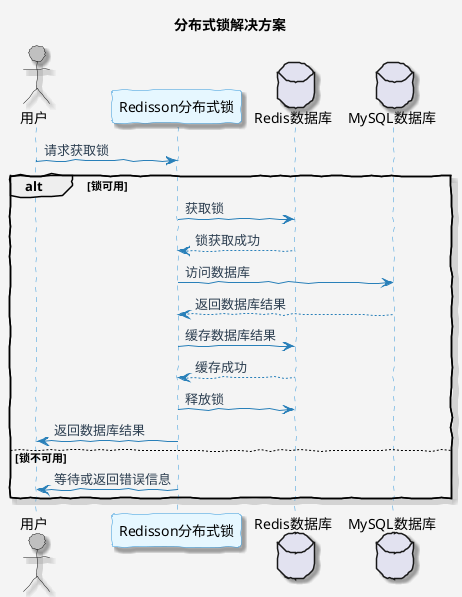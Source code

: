@startuml
skinparam backgroundColor #F4F4F4
skinparam shadowing true
skinparam handwritten true
skinparam sequence {
    ActorBackgroundColor #C0C0C0
    LifeLineBackgroundColor #F0F0F0
    LifeLineBorderColor #3498DB
    ParticipantBorderColor #3498DB
    ParticipantBackgroundColor #E6F7FF
    ArrowColor #2980B9
    ArrowFontColor #2C3E50
    FontColor #2C3E50
    FontSize 12
}

actor User as "用户"
participant DistributedLock as "Redisson分布式锁"
database Redis as "Redis数据库"
database MySQL as "MySQL数据库"

title 分布式锁解决方案

' 用户请求阶段
User -> DistributedLock: 请求获取锁
alt 锁可用
    DistributedLock -> Redis: 获取锁
    Redis --> DistributedLock: 锁获取成功
    DistributedLock -> MySQL: 访问数据库
    MySQL --> DistributedLock: 返回数据库结果
    DistributedLock -> Redis: 缓存数据库结果
    Redis --> DistributedLock: 缓存成功
    DistributedLock -> Redis: 释放锁
    DistributedLock -> User: 返回数据库结果
else 锁不可用
    DistributedLock -> User: 等待或返回错误信息
end

@enduml
